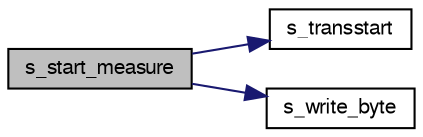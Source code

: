 digraph "s_start_measure"
{
  edge [fontname="FreeSans",fontsize="10",labelfontname="FreeSans",labelfontsize="10"];
  node [fontname="FreeSans",fontsize="10",shape=record];
  rankdir="LR";
  Node1 [label="s_start_measure",height=0.2,width=0.4,color="black", fillcolor="grey75", style="filled", fontcolor="black"];
  Node1 -> Node2 [color="midnightblue",fontsize="10",style="solid",fontname="FreeSans"];
  Node2 [label="s_transstart",height=0.2,width=0.4,color="black", fillcolor="white", style="filled",URL="$humid__sht_8c.html#ac050a2242a1eb18e147c12192ad4a81a"];
  Node1 -> Node3 [color="midnightblue",fontsize="10",style="solid",fontname="FreeSans"];
  Node3 [label="s_write_byte",height=0.2,width=0.4,color="black", fillcolor="white", style="filled",URL="$humid__sht_8c.html#add5886a69f8f33fe13ebf3b995abcdd1"];
}
